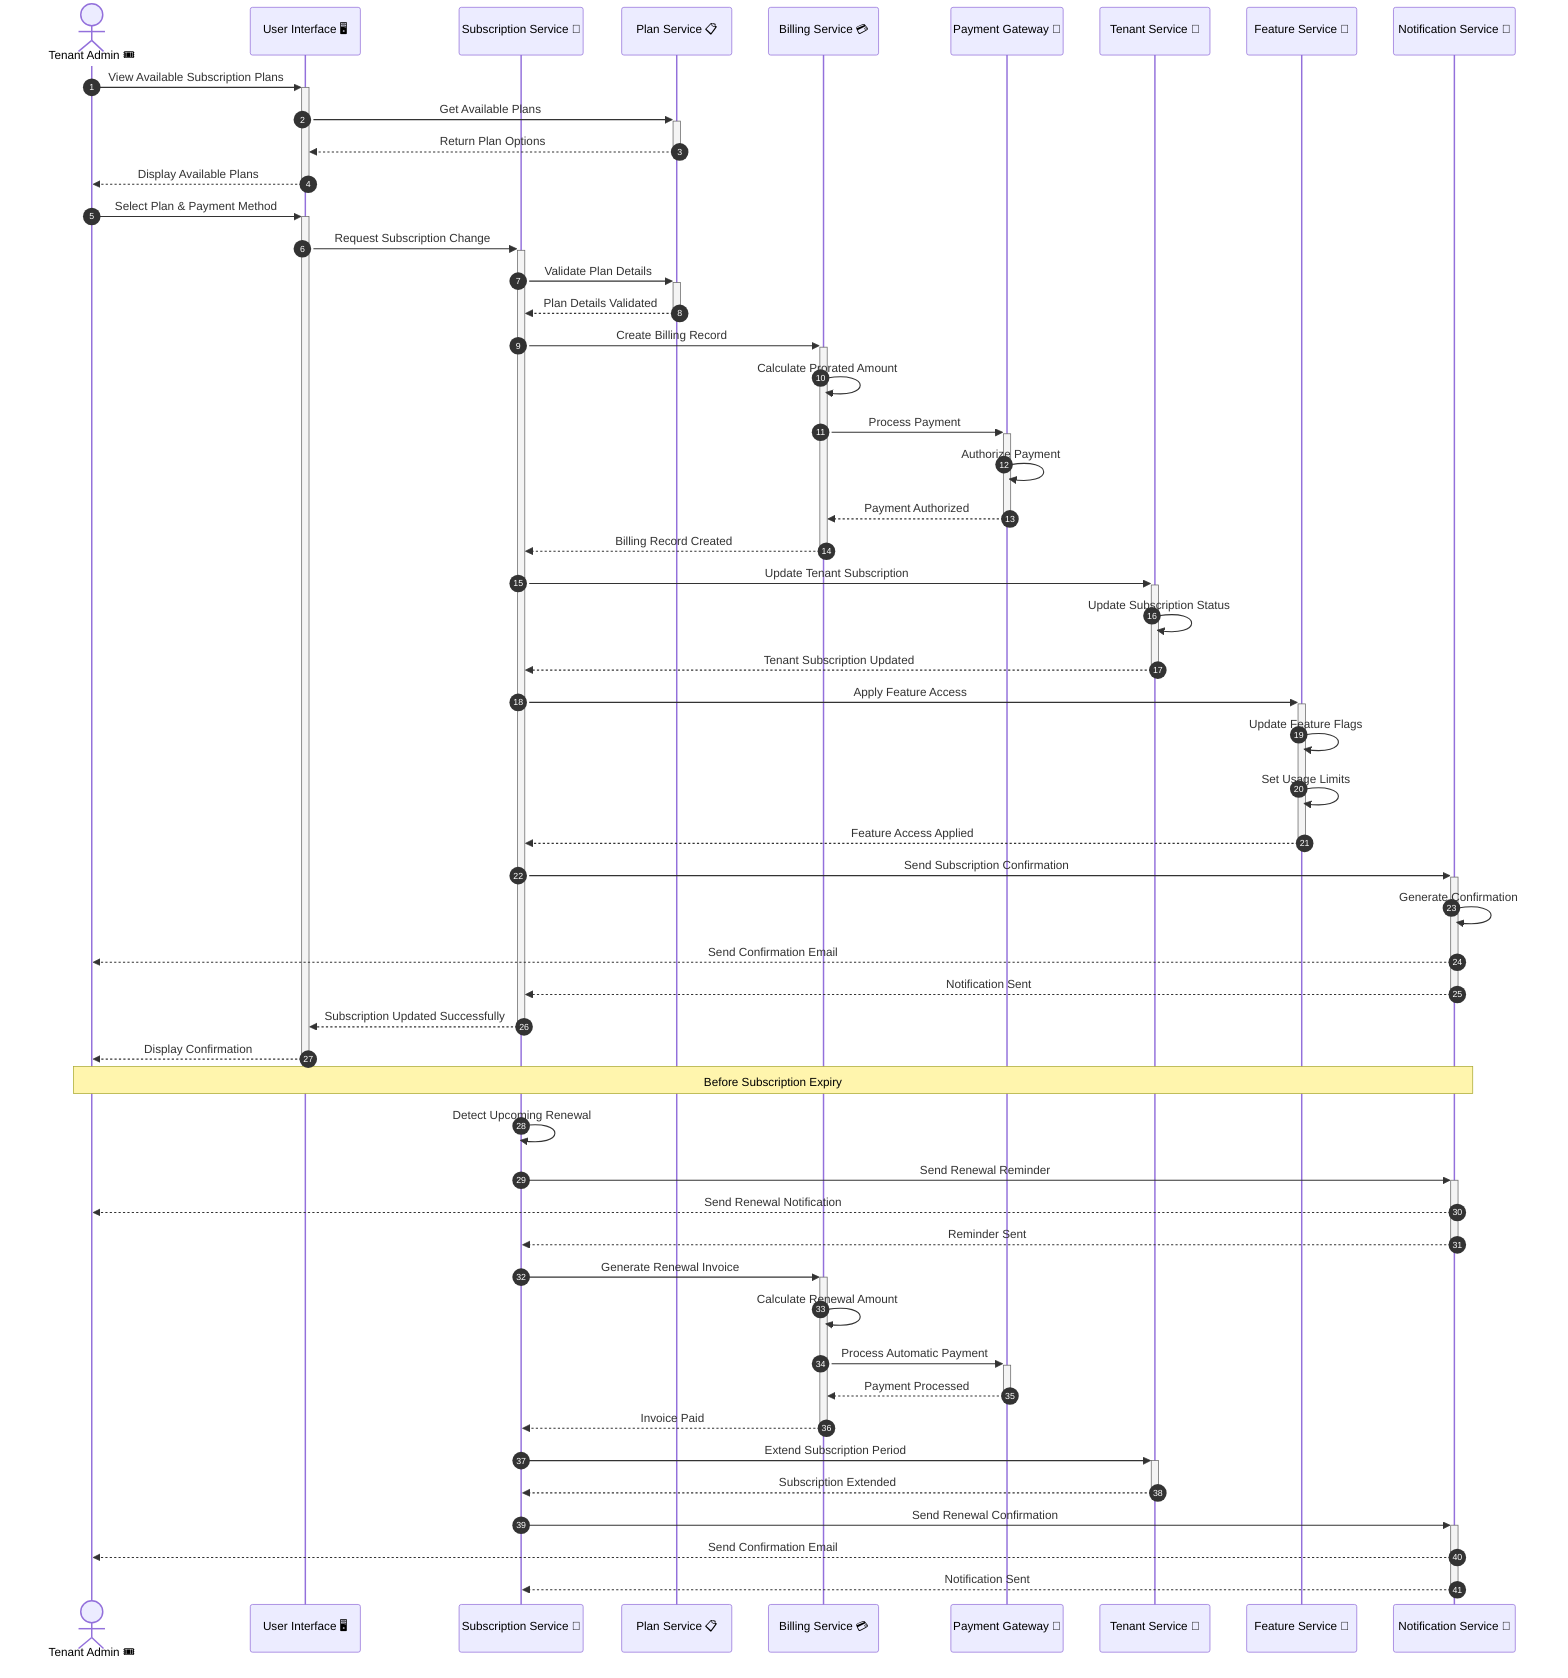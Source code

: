 sequenceDiagram
    %% Participants
    actor TA as Tenant Admin 🎟️
    participant UI as User Interface 🖥️
    participant SS as Subscription Service 📝
    participant PS as Plan Service 📋
    participant BS as Billing Service 💳
    participant PG as Payment Gateway 🏦
    participant TS as Tenant Service 🏢
    participant FS as Feature Service 🔧
    participant NS as Notification Service 📧
    
    autonumber
    
    %% Interactions
    TA->>+UI: View Available Subscription Plans
    UI->>+PS: Get Available Plans
    PS-->>-UI: Return Plan Options
    UI-->>-TA: Display Available Plans
    
    TA->>+UI: Select Plan & Payment Method
    UI->>+SS: Request Subscription Change
    
    SS->>+PS: Validate Plan Details
    PS-->>-SS: Plan Details Validated
    
    SS->>+BS: Create Billing Record
    BS->>BS: Calculate Prorated Amount
    BS->>+PG: Process Payment
    PG->>PG: Authorize Payment
    PG-->>-BS: Payment Authorized
    BS-->>-SS: Billing Record Created
    
    SS->>+TS: Update Tenant Subscription
    TS->>TS: Update Subscription Status
    TS-->>-SS: Tenant Subscription Updated
    
    SS->>+FS: Apply Feature Access
    FS->>FS: Update Feature Flags
    FS->>FS: Set Usage Limits
    FS-->>-SS: Feature Access Applied
    
    SS->>+NS: Send Subscription Confirmation
    NS->>NS: Generate Confirmation
    NS-->>TA: Send Confirmation Email
    NS-->>-SS: Notification Sent
    
    SS-->>-UI: Subscription Updated Successfully
    UI-->>-TA: Display Confirmation
    
    %% Renewal Flow
    Note over TA,NS: Before Subscription Expiry
    
    SS->>SS: Detect Upcoming Renewal
    SS->>+NS: Send Renewal Reminder
    NS-->>TA: Send Renewal Notification
    NS-->>-SS: Reminder Sent
    
    SS->>+BS: Generate Renewal Invoice
    BS->>BS: Calculate Renewal Amount
    BS->>+PG: Process Automatic Payment
    PG-->>-BS: Payment Processed
    BS-->>-SS: Invoice Paid
    
    SS->>+TS: Extend Subscription Period
    TS-->>-SS: Subscription Extended
    
    SS->>+NS: Send Renewal Confirmation
    NS-->>TA: Send Confirmation Email
    NS-->>-SS: Notification Sent